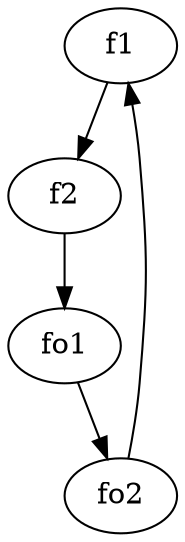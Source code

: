 strict digraph  {
f1;
f2;
fo1;
fo2;
f1 -> f2  [weight=2];
f2 -> fo1  [weight=2];
fo1 -> fo2  [weight=2];
fo2 -> f1  [weight=2];
}
